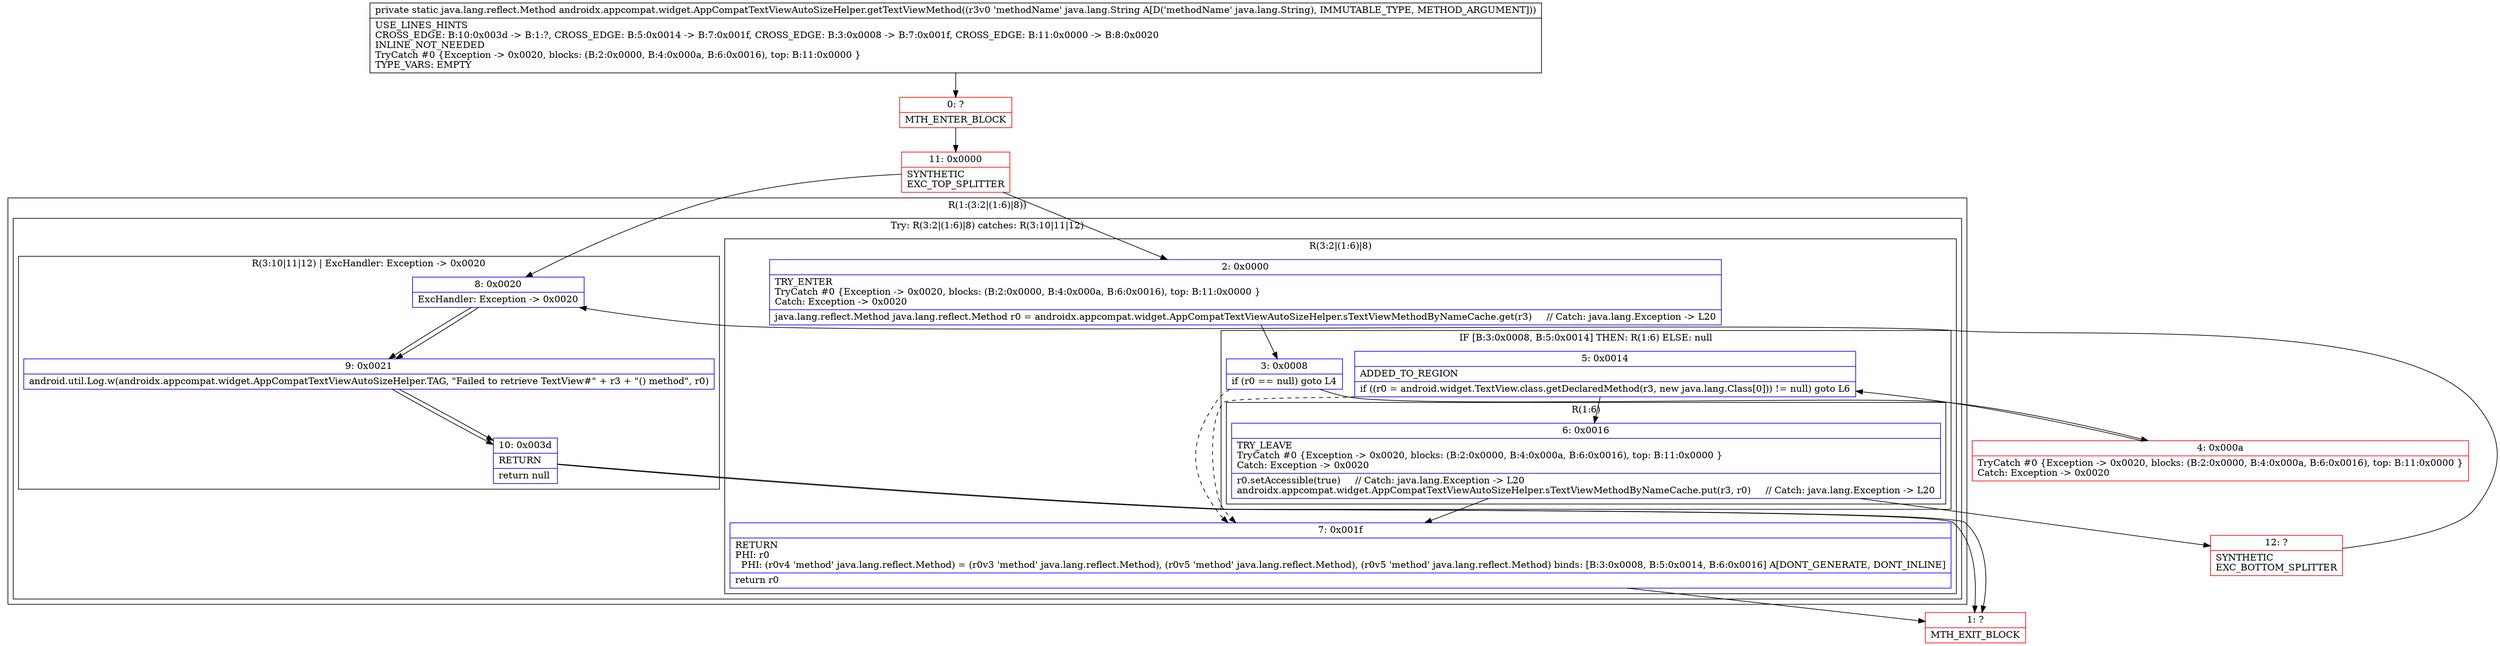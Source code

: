 digraph "CFG forandroidx.appcompat.widget.AppCompatTextViewAutoSizeHelper.getTextViewMethod(Ljava\/lang\/String;)Ljava\/lang\/reflect\/Method;" {
subgraph cluster_Region_1788477783 {
label = "R(1:(3:2|(1:6)|8))";
node [shape=record,color=blue];
subgraph cluster_TryCatchRegion_832069606 {
label = "Try: R(3:2|(1:6)|8) catches: R(3:10|11|12)";
node [shape=record,color=blue];
subgraph cluster_Region_158864813 {
label = "R(3:2|(1:6)|8)";
node [shape=record,color=blue];
Node_2 [shape=record,label="{2\:\ 0x0000|TRY_ENTER\lTryCatch #0 \{Exception \-\> 0x0020, blocks: (B:2:0x0000, B:4:0x000a, B:6:0x0016), top: B:11:0x0000 \}\lCatch: Exception \-\> 0x0020\l|java.lang.reflect.Method java.lang.reflect.Method r0 = androidx.appcompat.widget.AppCompatTextViewAutoSizeHelper.sTextViewMethodByNameCache.get(r3)     \/\/ Catch: java.lang.Exception \-\> L20\l}"];
subgraph cluster_IfRegion_1088170706 {
label = "IF [B:3:0x0008, B:5:0x0014] THEN: R(1:6) ELSE: null";
node [shape=record,color=blue];
Node_3 [shape=record,label="{3\:\ 0x0008|if (r0 == null) goto L4\l}"];
Node_5 [shape=record,label="{5\:\ 0x0014|ADDED_TO_REGION\l|if ((r0 = android.widget.TextView.class.getDeclaredMethod(r3, new java.lang.Class[0])) != null) goto L6\l}"];
subgraph cluster_Region_1581960440 {
label = "R(1:6)";
node [shape=record,color=blue];
Node_6 [shape=record,label="{6\:\ 0x0016|TRY_LEAVE\lTryCatch #0 \{Exception \-\> 0x0020, blocks: (B:2:0x0000, B:4:0x000a, B:6:0x0016), top: B:11:0x0000 \}\lCatch: Exception \-\> 0x0020\l|r0.setAccessible(true)     \/\/ Catch: java.lang.Exception \-\> L20\landroidx.appcompat.widget.AppCompatTextViewAutoSizeHelper.sTextViewMethodByNameCache.put(r3, r0)     \/\/ Catch: java.lang.Exception \-\> L20\l}"];
}
}
Node_7 [shape=record,label="{7\:\ 0x001f|RETURN\lPHI: r0 \l  PHI: (r0v4 'method' java.lang.reflect.Method) = (r0v3 'method' java.lang.reflect.Method), (r0v5 'method' java.lang.reflect.Method), (r0v5 'method' java.lang.reflect.Method) binds: [B:3:0x0008, B:5:0x0014, B:6:0x0016] A[DONT_GENERATE, DONT_INLINE]\l|return r0\l}"];
}
subgraph cluster_Region_535083555 {
label = "R(3:10|11|12) | ExcHandler: Exception \-\> 0x0020\l";
node [shape=record,color=blue];
Node_8 [shape=record,label="{8\:\ 0x0020|ExcHandler: Exception \-\> 0x0020\l}"];
Node_9 [shape=record,label="{9\:\ 0x0021|android.util.Log.w(androidx.appcompat.widget.AppCompatTextViewAutoSizeHelper.TAG, \"Failed to retrieve TextView#\" + r3 + \"() method\", r0)\l}"];
Node_10 [shape=record,label="{10\:\ 0x003d|RETURN\l|return null\l}"];
}
}
}
subgraph cluster_Region_535083555 {
label = "R(3:10|11|12) | ExcHandler: Exception \-\> 0x0020\l";
node [shape=record,color=blue];
Node_8 [shape=record,label="{8\:\ 0x0020|ExcHandler: Exception \-\> 0x0020\l}"];
Node_9 [shape=record,label="{9\:\ 0x0021|android.util.Log.w(androidx.appcompat.widget.AppCompatTextViewAutoSizeHelper.TAG, \"Failed to retrieve TextView#\" + r3 + \"() method\", r0)\l}"];
Node_10 [shape=record,label="{10\:\ 0x003d|RETURN\l|return null\l}"];
}
Node_0 [shape=record,color=red,label="{0\:\ ?|MTH_ENTER_BLOCK\l}"];
Node_11 [shape=record,color=red,label="{11\:\ 0x0000|SYNTHETIC\lEXC_TOP_SPLITTER\l}"];
Node_4 [shape=record,color=red,label="{4\:\ 0x000a|TryCatch #0 \{Exception \-\> 0x0020, blocks: (B:2:0x0000, B:4:0x000a, B:6:0x0016), top: B:11:0x0000 \}\lCatch: Exception \-\> 0x0020\l}"];
Node_12 [shape=record,color=red,label="{12\:\ ?|SYNTHETIC\lEXC_BOTTOM_SPLITTER\l}"];
Node_1 [shape=record,color=red,label="{1\:\ ?|MTH_EXIT_BLOCK\l}"];
MethodNode[shape=record,label="{private static java.lang.reflect.Method androidx.appcompat.widget.AppCompatTextViewAutoSizeHelper.getTextViewMethod((r3v0 'methodName' java.lang.String A[D('methodName' java.lang.String), IMMUTABLE_TYPE, METHOD_ARGUMENT]))  | USE_LINES_HINTS\lCROSS_EDGE: B:10:0x003d \-\> B:1:?, CROSS_EDGE: B:5:0x0014 \-\> B:7:0x001f, CROSS_EDGE: B:3:0x0008 \-\> B:7:0x001f, CROSS_EDGE: B:11:0x0000 \-\> B:8:0x0020\lINLINE_NOT_NEEDED\lTryCatch #0 \{Exception \-\> 0x0020, blocks: (B:2:0x0000, B:4:0x000a, B:6:0x0016), top: B:11:0x0000 \}\lTYPE_VARS: EMPTY\l}"];
MethodNode -> Node_0;Node_2 -> Node_3;
Node_3 -> Node_4;
Node_3 -> Node_7[style=dashed];
Node_5 -> Node_6;
Node_5 -> Node_7[style=dashed];
Node_6 -> Node_7;
Node_6 -> Node_12;
Node_7 -> Node_1;
Node_8 -> Node_9;
Node_9 -> Node_10;
Node_10 -> Node_1;
Node_8 -> Node_9;
Node_9 -> Node_10;
Node_10 -> Node_1;
Node_0 -> Node_11;
Node_11 -> Node_2;
Node_11 -> Node_8;
Node_4 -> Node_5;
Node_12 -> Node_8;
}

